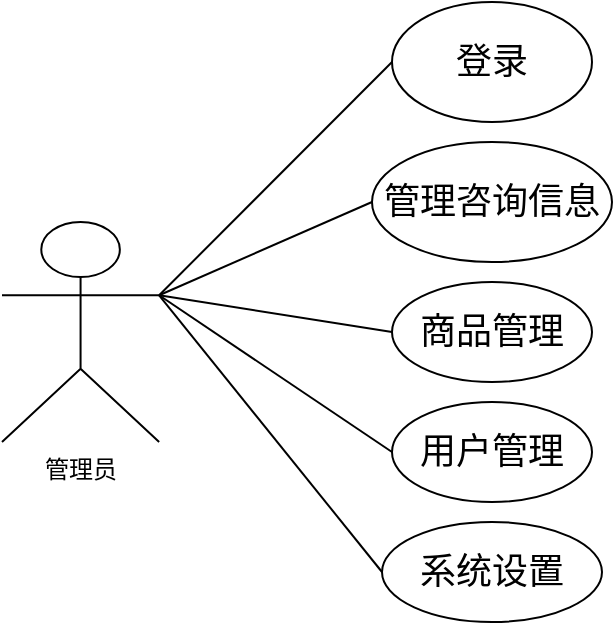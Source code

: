 <mxfile version="17.4.6" type="github"><diagram id="suqQen2FKkBl6rpwiyfd" name="Page-1"><mxGraphModel dx="716" dy="377" grid="1" gridSize="10" guides="1" tooltips="1" connect="1" arrows="1" fold="1" page="1" pageScale="1" pageWidth="827" pageHeight="1169" math="0" shadow="0"><root><mxCell id="0"/><mxCell id="1" parent="0"/><mxCell id="Zs3dFsVU3gppa3Tp2KCU-1" value="管理员" style="shape=umlActor;verticalLabelPosition=bottom;verticalAlign=top;html=1;" vertex="1" parent="1"><mxGeometry x="60" y="160" width="78.57" height="110" as="geometry"/></mxCell><mxCell id="Zs3dFsVU3gppa3Tp2KCU-2" value="&lt;font style=&quot;vertical-align: inherit&quot;&gt;&lt;font style=&quot;vertical-align: inherit ; font-size: 18px&quot;&gt;登录&lt;/font&gt;&lt;/font&gt;" style="ellipse;whiteSpace=wrap;html=1;verticalAlign=middle;" vertex="1" parent="1"><mxGeometry x="255" y="50" width="100" height="60" as="geometry"/></mxCell><mxCell id="Zs3dFsVU3gppa3Tp2KCU-4" value="" style="endArrow=none;html=1;rounded=0;entryX=0;entryY=0.5;entryDx=0;entryDy=0;exitX=1;exitY=0.333;exitDx=0;exitDy=0;exitPerimeter=0;" edge="1" parent="1" source="Zs3dFsVU3gppa3Tp2KCU-1" target="Zs3dFsVU3gppa3Tp2KCU-2"><mxGeometry width="50" height="50" relative="1" as="geometry"><mxPoint x="390" y="310" as="sourcePoint"/><mxPoint x="440" y="260" as="targetPoint"/></mxGeometry></mxCell><mxCell id="Zs3dFsVU3gppa3Tp2KCU-5" value="&lt;font style=&quot;font-size: 18px&quot;&gt;管理咨询信息&lt;/font&gt;" style="ellipse;whiteSpace=wrap;html=1;" vertex="1" parent="1"><mxGeometry x="245" y="120" width="120" height="60" as="geometry"/></mxCell><mxCell id="Zs3dFsVU3gppa3Tp2KCU-6" value="&lt;font style=&quot;font-size: 18px&quot;&gt;商品管理&lt;/font&gt;" style="ellipse;whiteSpace=wrap;html=1;" vertex="1" parent="1"><mxGeometry x="255" y="190" width="100" height="50" as="geometry"/></mxCell><mxCell id="Zs3dFsVU3gppa3Tp2KCU-10" value="&lt;font style=&quot;font-size: 18px&quot;&gt;用户管理&lt;/font&gt;" style="ellipse;whiteSpace=wrap;html=1;" vertex="1" parent="1"><mxGeometry x="255" y="250" width="100" height="50" as="geometry"/></mxCell><mxCell id="Zs3dFsVU3gppa3Tp2KCU-11" value="&lt;font style=&quot;font-size: 18px&quot;&gt;系统设置&lt;/font&gt;" style="ellipse;whiteSpace=wrap;html=1;" vertex="1" parent="1"><mxGeometry x="250" y="310" width="110" height="50" as="geometry"/></mxCell><mxCell id="Zs3dFsVU3gppa3Tp2KCU-12" value="" style="endArrow=none;html=1;rounded=0;fontSize=18;exitX=1;exitY=0.333;exitDx=0;exitDy=0;exitPerimeter=0;entryX=0;entryY=0.5;entryDx=0;entryDy=0;" edge="1" parent="1" source="Zs3dFsVU3gppa3Tp2KCU-1" target="Zs3dFsVU3gppa3Tp2KCU-6"><mxGeometry width="50" height="50" relative="1" as="geometry"><mxPoint x="180" y="270" as="sourcePoint"/><mxPoint x="230" y="220" as="targetPoint"/></mxGeometry></mxCell><mxCell id="Zs3dFsVU3gppa3Tp2KCU-14" value="" style="endArrow=none;html=1;rounded=0;fontSize=18;exitX=1;exitY=0.333;exitDx=0;exitDy=0;exitPerimeter=0;entryX=0;entryY=0.5;entryDx=0;entryDy=0;" edge="1" parent="1" source="Zs3dFsVU3gppa3Tp2KCU-1" target="Zs3dFsVU3gppa3Tp2KCU-10"><mxGeometry width="50" height="50" relative="1" as="geometry"><mxPoint x="180" y="260" as="sourcePoint"/><mxPoint x="230" y="210" as="targetPoint"/></mxGeometry></mxCell><mxCell id="Zs3dFsVU3gppa3Tp2KCU-16" value="" style="endArrow=none;html=1;rounded=0;fontSize=18;entryX=0;entryY=0.5;entryDx=0;entryDy=0;exitX=1;exitY=0.333;exitDx=0;exitDy=0;exitPerimeter=0;" edge="1" parent="1" source="Zs3dFsVU3gppa3Tp2KCU-1" target="Zs3dFsVU3gppa3Tp2KCU-5"><mxGeometry width="50" height="50" relative="1" as="geometry"><mxPoint x="190" y="210" as="sourcePoint"/><mxPoint x="230" y="210" as="targetPoint"/></mxGeometry></mxCell><mxCell id="Zs3dFsVU3gppa3Tp2KCU-17" value="" style="endArrow=none;html=1;rounded=0;fontSize=18;exitX=1;exitY=0.333;exitDx=0;exitDy=0;exitPerimeter=0;entryX=0;entryY=0.5;entryDx=0;entryDy=0;" edge="1" parent="1" source="Zs3dFsVU3gppa3Tp2KCU-1" target="Zs3dFsVU3gppa3Tp2KCU-11"><mxGeometry width="50" height="50" relative="1" as="geometry"><mxPoint x="170" y="260" as="sourcePoint"/><mxPoint x="220" y="210" as="targetPoint"/></mxGeometry></mxCell></root></mxGraphModel></diagram></mxfile>